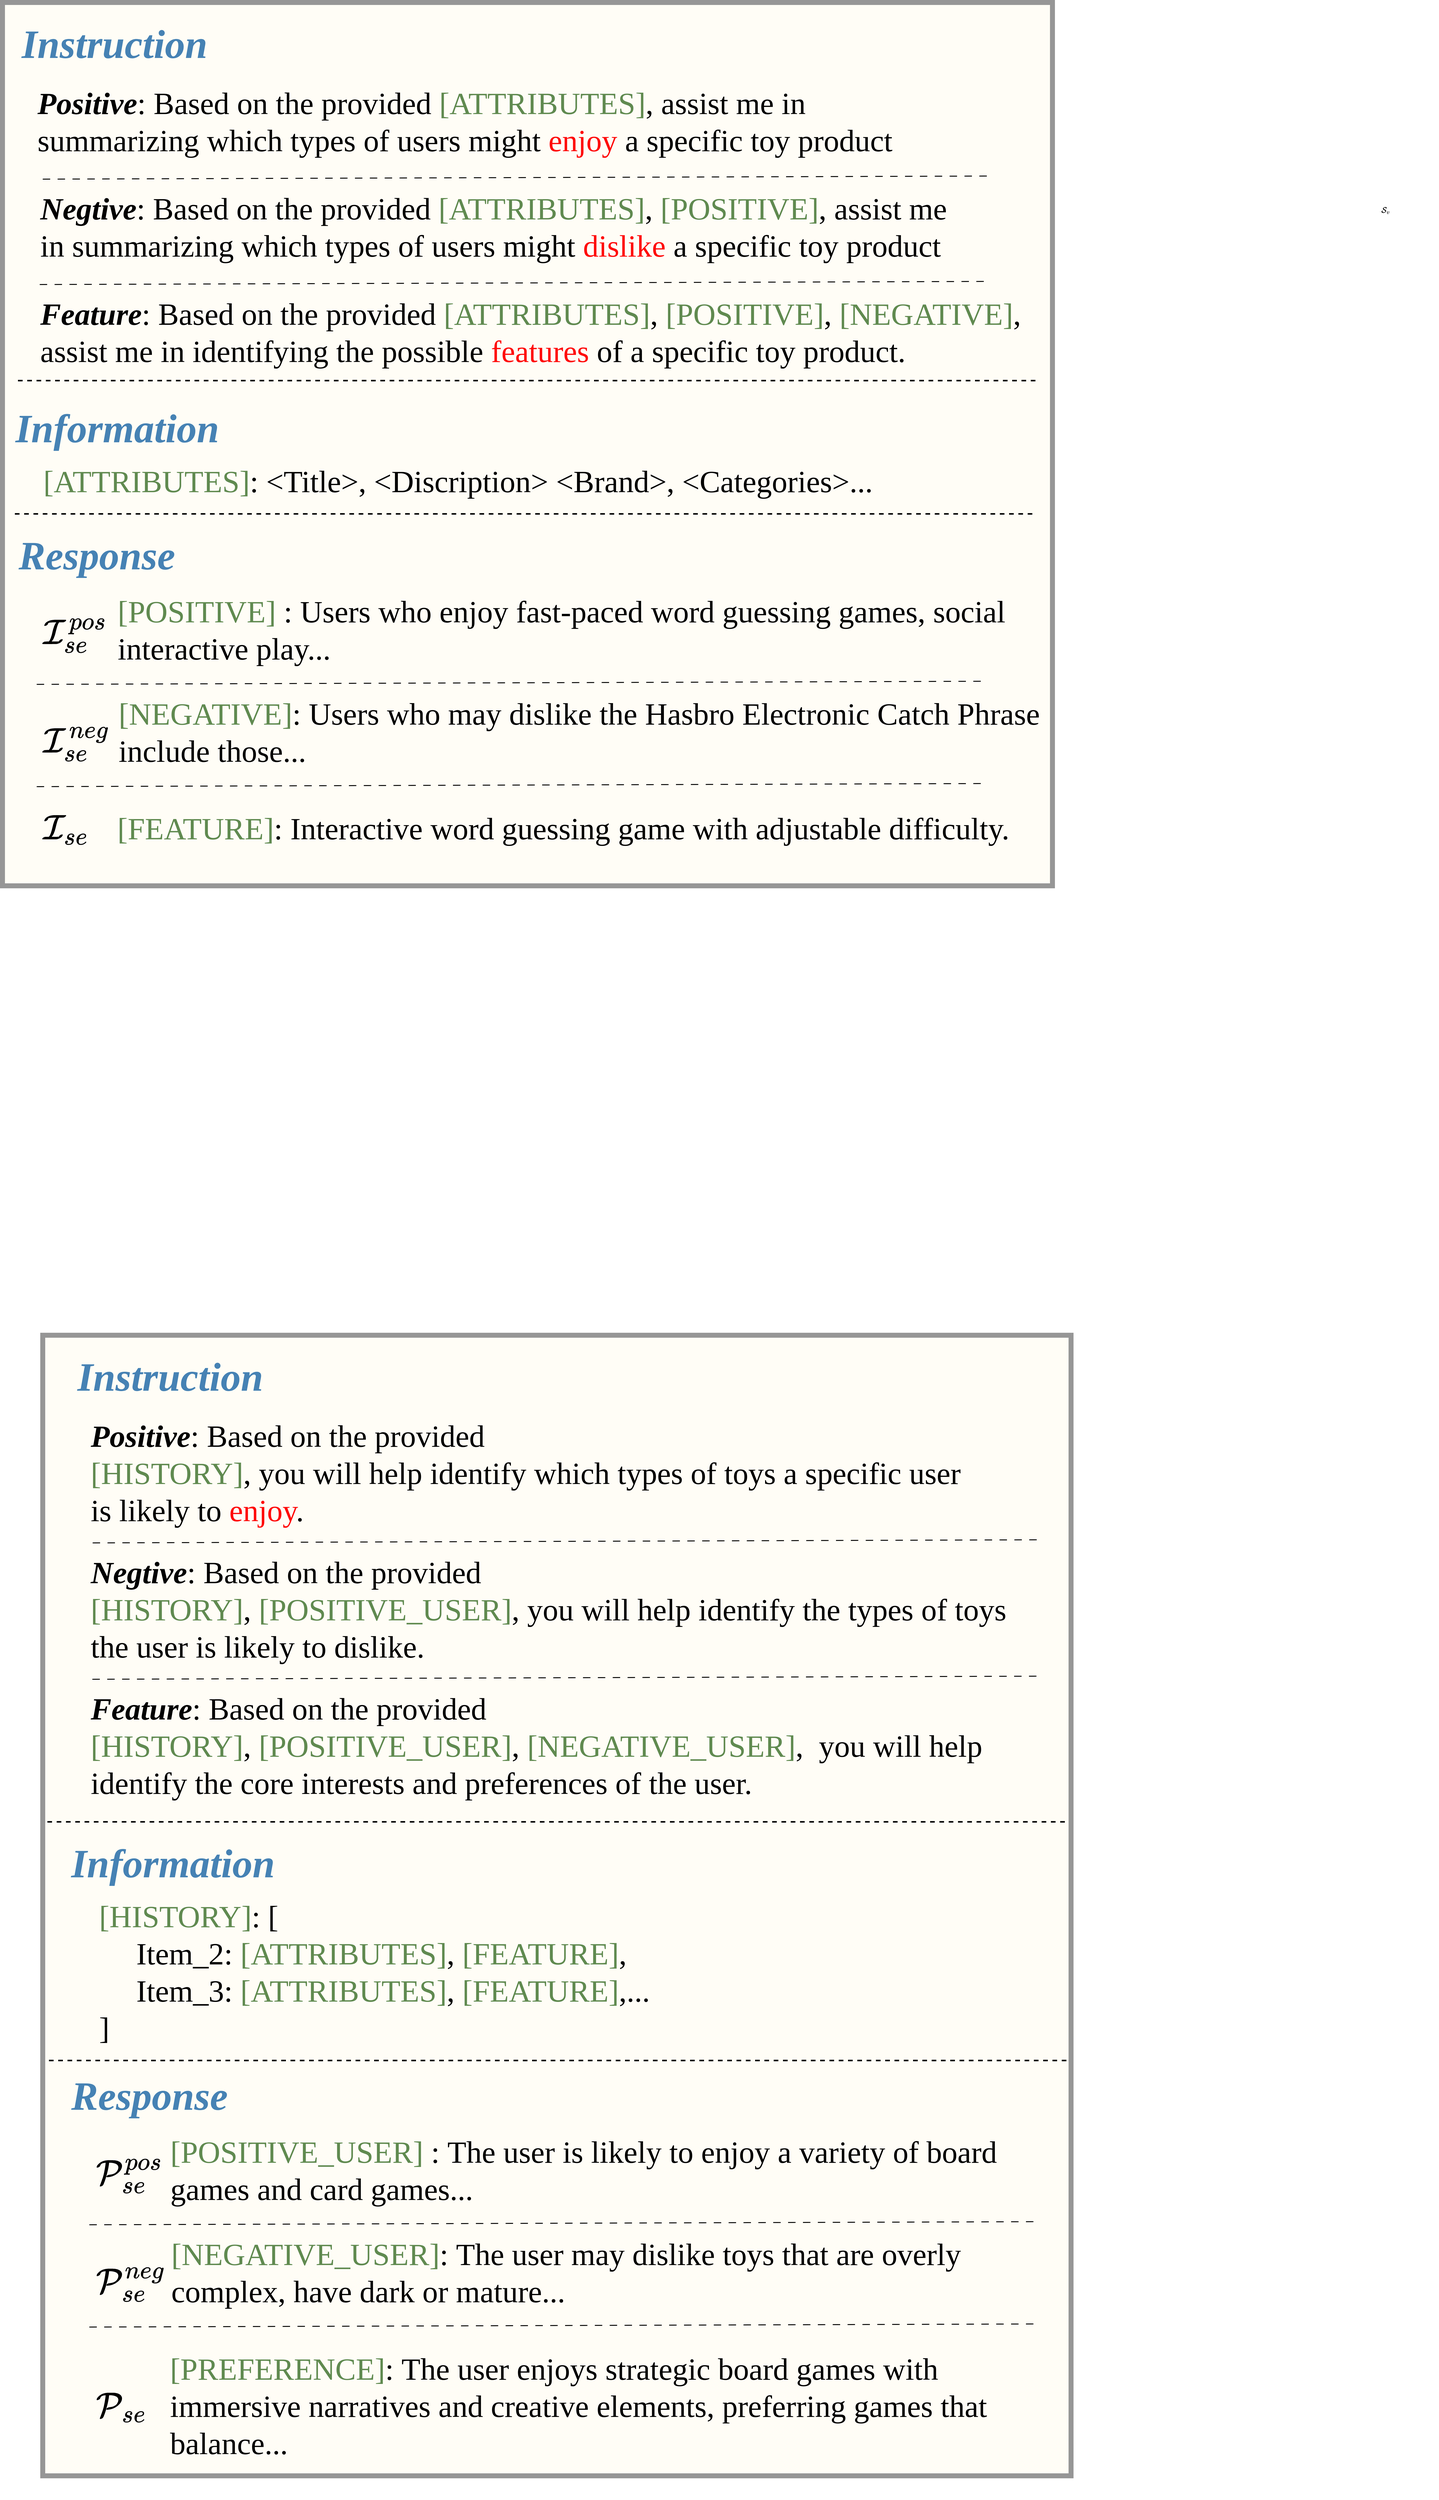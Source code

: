 <mxfile version="27.0.6">
  <diagram name="第 1 页" id="fkqNxUABCfVv3Co3ChzE">
    <mxGraphModel dx="9612" dy="6319" grid="1" gridSize="10" guides="1" tooltips="1" connect="1" arrows="1" fold="1" page="1" pageScale="1" pageWidth="827" pageHeight="1169" math="1" shadow="0">
      <root>
        <mxCell id="0" />
        <mxCell id="1" parent="0" />
        <mxCell id="7nGSpBxhCRrjDGXLMfjQ-1" value="&lt;div style=&quot;forced-color-adjust: none;&quot;&gt;&lt;br&gt;&lt;/div&gt;" style="rounded=0;whiteSpace=wrap;html=1;fillColor=#FFFDF6;strokeColor=#969696;align=left;fontSize=80;strokeWidth=16;" parent="1" vertex="1">
          <mxGeometry x="-4200" y="-480" width="3390" height="2850" as="geometry" />
        </mxCell>
        <mxCell id="7nGSpBxhCRrjDGXLMfjQ-4" value="&lt;p style=&quot;language:zh-CN;margin-top:0pt;margin-bottom:0pt;margin-left:0in;&lt;br/&gt;text-align:left;direction:ltr;unicode-bidi:embed;mso-line-break-override:none;&lt;br/&gt;word-break:normal;punctuation-wrap:hanging&quot;&gt;&lt;span style=&quot;color: steelblue; font-weight: bold; font-style: italic;&quot;&gt;Instruction&lt;/span&gt;&lt;/p&gt;" style="text;whiteSpace=wrap;html=1;fontSize=130;fontFamily=Times New Roman;" parent="1" vertex="1">
          <mxGeometry x="-4140" y="-430" width="650" height="150" as="geometry" />
        </mxCell>
        <mxCell id="7nGSpBxhCRrjDGXLMfjQ-8" value="&lt;p style=&quot;language:zh-CN;margin-top:0pt;margin-bottom:0pt;margin-left:0in;&lt;br/&gt;text-align:left;direction:ltr;unicode-bidi:embed;mso-line-break-override:none;&lt;br/&gt;word-break:normal;punctuation-wrap:hanging&quot;&gt;$$\mathcal{S_v}$$&lt;/p&gt;" style="text;whiteSpace=wrap;html=1;fontSize=22;" parent="1" vertex="1">
          <mxGeometry x="250" y="150" width="110" height="40" as="geometry" />
        </mxCell>
        <mxCell id="6pL756XeNf9yhzUzsJCO-4" value="&lt;div&gt;&lt;b&gt;&lt;i&gt;Positive&lt;/i&gt;&lt;/b&gt;: Based on the provided&lt;font&gt;&lt;font style=&quot;color: rgb(68, 99, 59);&quot;&gt;&amp;nbsp;&lt;/font&gt;&lt;/font&gt;&lt;span style=&quot;color: rgb(96, 138, 80);&quot;&gt;[ATTRIBUTES]&lt;/span&gt;&lt;span style=&quot;background-color: transparent; color: light-dark(rgb(0, 0, 0), rgb(255, 255, 255));&quot;&gt;,&amp;nbsp;&lt;/span&gt;&lt;span style=&quot;background-color: transparent;&quot;&gt;assist me in summarizing which types of users might &lt;font style=&quot;color: rgb(255, 9, 9);&quot;&gt;enjoy&lt;/font&gt; a specific toy product&lt;/span&gt;&lt;/div&gt;&lt;div&gt;&lt;span style=&quot;background-color: transparent; color: light-dark(rgb(0, 0, 0), rgb(255, 255, 255));&quot;&gt;&lt;br&gt;&lt;/span&gt;&lt;/div&gt;&lt;div&gt;&lt;br style=&quot;font-family: Helvetica;&quot;&gt;&lt;/div&gt;" style="text;whiteSpace=wrap;html=1;fontSize=100;fontFamily=Times New Roman;" parent="1" vertex="1">
          <mxGeometry x="-4089.5" y="-220" width="2899.5" height="390" as="geometry" />
        </mxCell>
        <mxCell id="6pL756XeNf9yhzUzsJCO-6" value="&lt;font style=&quot;color: rgb(96, 138, 80);&quot;&gt;[POSITIVE] &lt;/font&gt;&lt;font&gt;:&amp;nbsp;&lt;/font&gt;&lt;span style=&quot;background-color: transparent; color: light-dark(rgb(0, 0, 0), rgb(255, 255, 255));&quot;&gt;Users who enjoy fast-paced word guessing games, social interactive play...&lt;/span&gt;&lt;div&gt;&lt;br&gt;&lt;/div&gt;" style="text;whiteSpace=wrap;html=1;fontSize=100;fontFamily=Times New Roman;" parent="1" vertex="1">
          <mxGeometry x="-3830" y="1420" width="2980" height="290" as="geometry" />
        </mxCell>
        <mxCell id="6pL756XeNf9yhzUzsJCO-9" value="&lt;font style=&quot;color: rgb(96, 138, 80);&quot;&gt;[NEGATIVE]&lt;/font&gt;&lt;font&gt;:&amp;nbsp;&lt;/font&gt;&lt;span style=&quot;background-color: transparent;&quot;&gt;Users who may dislike the Hasbro Electronic Catch Phrase include those...&lt;/span&gt;&lt;div&gt;&lt;br&gt;&lt;div&gt;&lt;br&gt;&lt;/div&gt;&lt;/div&gt;" style="text;whiteSpace=wrap;html=1;fontSize=100;fontFamily=Times New Roman;" parent="1" vertex="1">
          <mxGeometry x="-3827" y="1750" width="3000" height="290" as="geometry" />
        </mxCell>
        <mxCell id="6pL756XeNf9yhzUzsJCO-11" value="&lt;p style=&quot;language:zh-CN;margin-top:0pt;margin-bottom:0pt;margin-left:0in;&lt;br/&gt;text-align:left;direction:ltr;unicode-bidi:embed;mso-line-break-override:none;&lt;br/&gt;word-break:normal;punctuation-wrap:hanging&quot;&gt;&lt;font color=&quot;#4682b4&quot;&gt;&lt;b&gt;&lt;i&gt;Response&lt;/i&gt;&lt;/b&gt;&lt;/font&gt;&lt;/p&gt;" style="text;whiteSpace=wrap;html=1;fontSize=130;fontFamily=Times New Roman;" parent="1" vertex="1">
          <mxGeometry x="-4150" y="1220" width="540" height="150" as="geometry" />
        </mxCell>
        <mxCell id="6pL756XeNf9yhzUzsJCO-12" value="&lt;div&gt;&lt;font style=&quot;background-color: transparent; color: rgb(96, 138, 80);&quot;&gt;[FEATURE]&lt;/font&gt;&lt;span style=&quot;background-color: transparent; color: light-dark(rgb(0, 0, 0), rgb(255, 255, 255));&quot;&gt;:&amp;nbsp;&lt;/span&gt;Interactive word guessing game with adjustable difficulty.&lt;/div&gt;" style="text;whiteSpace=wrap;html=1;fontSize=100;fontFamily=Times New Roman;" parent="1" vertex="1">
          <mxGeometry x="-3830.87" y="2120" width="2894" height="181" as="geometry" />
        </mxCell>
        <mxCell id="6pL756XeNf9yhzUzsJCO-13" value="&lt;font style=&quot;color: rgb(96, 138, 80);&quot;&gt;[ATTRIBUTES]&lt;/font&gt;&lt;font&gt;: &amp;lt;Title&amp;gt;, &amp;lt;Discription&amp;gt; &amp;lt;Brand&amp;gt;, &amp;lt;Categories&amp;gt;...&lt;/font&gt;&lt;div&gt;&lt;br&gt;&lt;/div&gt;" style="text;whiteSpace=wrap;html=1;fontSize=100;fontFamily=Times New Roman;" parent="1" vertex="1">
          <mxGeometry x="-4070" y="1000" width="2900" height="160" as="geometry" />
        </mxCell>
        <mxCell id="6pL756XeNf9yhzUzsJCO-15" value="" style="endArrow=none;html=1;rounded=0;exitX=0;exitY=0.75;exitDx=0;exitDy=0;strokeWidth=3;dashed=1;dashPattern=8 8;" parent="1" edge="1">
          <mxGeometry width="50" height="50" relative="1" as="geometry">
            <mxPoint x="-4070" y="90" as="sourcePoint" />
            <mxPoint x="-1020" y="80" as="targetPoint" />
          </mxGeometry>
        </mxCell>
        <mxCell id="6pL756XeNf9yhzUzsJCO-18" value="&lt;p style=&quot;language:zh-CN;margin-top:0pt;margin-bottom:0pt;margin-left:0in;&lt;br/&gt;text-align:left;direction:ltr;unicode-bidi:embed;mso-line-break-override:none;&lt;br/&gt;word-break:normal;punctuation-wrap:hanging&quot;&gt;&lt;font color=&quot;#4682b4&quot;&gt;&lt;b&gt;&lt;i&gt;Information&lt;/i&gt;&lt;/b&gt;&lt;/font&gt;&lt;/p&gt;" style="text;whiteSpace=wrap;html=1;fontSize=130;fontFamily=Times New Roman;" parent="1" vertex="1">
          <mxGeometry x="-4160" y="810" width="747.5" height="150" as="geometry" />
        </mxCell>
        <mxCell id="6pL756XeNf9yhzUzsJCO-19" value="&lt;div&gt;&lt;b&gt;&lt;i&gt;Feature&lt;/i&gt;&lt;/b&gt;: Based on the provided&lt;font&gt;&lt;font style=&quot;color: rgb(68, 99, 59);&quot;&gt;&amp;nbsp;&lt;/font&gt;&lt;/font&gt;&lt;span style=&quot;color: rgb(96, 138, 80);&quot;&gt;[ATTRIBUTES]&lt;/span&gt;&lt;span style=&quot;background-color: transparent; color: light-dark(rgb(0, 0, 0), rgb(255, 255, 255));&quot;&gt;,&amp;nbsp;&lt;/span&gt;&lt;span style=&quot;color: rgb(96, 138, 80); background-color: transparent;&quot;&gt;[POSITIVE]&lt;/span&gt;&lt;span style=&quot;background-color: transparent; color: light-dark(rgb(0, 0, 0), rgb(255, 255, 255));&quot;&gt;,&lt;/span&gt;&lt;span style=&quot;background-color: transparent; color: light-dark(rgb(0, 0, 0), rgb(255, 255, 255));&quot;&gt;&amp;nbsp;&lt;/span&gt;&lt;span style=&quot;color: rgb(96, 138, 80); background-color: transparent;&quot;&gt;[NEGATIVE]&lt;/span&gt;&lt;span style=&quot;background-color: transparent; color: light-dark(rgb(0, 0, 0), rgb(255, 255, 255));&quot;&gt;,&amp;nbsp;&lt;/span&gt;&lt;/div&gt;&lt;div&gt;&lt;span style=&quot;background-color: transparent; color: light-dark(rgb(0, 0, 0), rgb(255, 255, 255));&quot;&gt;assist me in identifying the possible&amp;nbsp;&lt;/span&gt;&lt;font style=&quot;background-color: transparent; color: rgb(255, 9, 9);&quot;&gt;features&lt;/font&gt;&lt;span style=&quot;background-color: transparent; color: light-dark(rgb(0, 0, 0), rgb(255, 255, 255));&quot;&gt;&amp;nbsp;of a specific toy product.&lt;/span&gt;&lt;/div&gt;&lt;div&gt;&lt;br style=&quot;font-family: Helvetica;&quot;&gt;&lt;/div&gt;" style="text;whiteSpace=wrap;html=1;fontSize=100;fontFamily=Times New Roman;" parent="1" vertex="1">
          <mxGeometry x="-4079.75" y="460" width="3199.75" height="280" as="geometry" />
        </mxCell>
        <mxCell id="6pL756XeNf9yhzUzsJCO-20" value="&lt;div&gt;&lt;b&gt;&lt;i&gt;Negtive&lt;/i&gt;&lt;/b&gt;: Based on the provided&lt;font&gt;&lt;font style=&quot;color: rgb(68, 99, 59);&quot;&gt;&amp;nbsp;&lt;/font&gt;&lt;/font&gt;&lt;span style=&quot;color: rgb(96, 138, 80);&quot;&gt;[ATTRIBUTES]&lt;/span&gt;&lt;span style=&quot;background-color: transparent; color: light-dark(rgb(0, 0, 0), rgb(255, 255, 255));&quot;&gt;,&amp;nbsp;&lt;/span&gt;&lt;span style=&quot;color: rgb(96, 138, 80); background-color: transparent;&quot;&gt;[POSITIVE]&lt;/span&gt;&lt;span style=&quot;background-color: transparent; color: light-dark(rgb(0, 0, 0), rgb(255, 255, 255));&quot;&gt;,&amp;nbsp;&lt;/span&gt;&lt;span style=&quot;background-color: transparent; color: light-dark(rgb(0, 0, 0), rgb(255, 255, 255));&quot;&gt;assist me in summarizing&amp;nbsp;&lt;/span&gt;&lt;span style=&quot;background-color: transparent; color: light-dark(rgb(0, 0, 0), rgb(255, 255, 255));&quot;&gt;which types of users might &lt;/span&gt;&lt;span&gt;&lt;font style=&quot;color: light-dark(rgb(255, 9, 9), rgb(255, 255, 255));&quot;&gt;dislike&lt;/font&gt;&lt;/span&gt;&lt;span style=&quot;background-color: transparent; color: light-dark(rgb(0, 0, 0), rgb(255, 255, 255));&quot;&gt; a specific toy product&lt;/span&gt;&lt;/div&gt;&lt;div&gt;&lt;br&gt;&lt;/div&gt;&lt;div&gt;&lt;br style=&quot;font-family: Helvetica;&quot;&gt;&lt;/div&gt;" style="text;whiteSpace=wrap;html=1;fontSize=100;fontFamily=Times New Roman;" parent="1" vertex="1">
          <mxGeometry x="-4079.75" y="120" width="2969.75" height="280" as="geometry" />
        </mxCell>
        <mxCell id="6pL756XeNf9yhzUzsJCO-24" value="" style="endArrow=none;html=1;rounded=0;exitX=0;exitY=0.75;exitDx=0;exitDy=0;strokeWidth=3;dashed=1;dashPattern=8 8;" parent="1" edge="1">
          <mxGeometry width="50" height="50" relative="1" as="geometry">
            <mxPoint x="-4079.75" y="430" as="sourcePoint" />
            <mxPoint x="-1029.75" y="420" as="targetPoint" />
          </mxGeometry>
        </mxCell>
        <mxCell id="6pL756XeNf9yhzUzsJCO-25" value="" style="endArrow=none;html=1;rounded=0;exitX=0;exitY=0.75;exitDx=0;exitDy=0;strokeWidth=3;dashed=1;dashPattern=8 8;" parent="1" edge="1">
          <mxGeometry width="50" height="50" relative="1" as="geometry">
            <mxPoint x="-4089.5" y="1720" as="sourcePoint" />
            <mxPoint x="-1029.75" y="1710" as="targetPoint" />
          </mxGeometry>
        </mxCell>
        <mxCell id="6pL756XeNf9yhzUzsJCO-26" value="" style="endArrow=none;html=1;rounded=0;exitX=0;exitY=0.75;exitDx=0;exitDy=0;strokeWidth=3;dashed=1;dashPattern=8 8;" parent="1" edge="1">
          <mxGeometry width="50" height="50" relative="1" as="geometry">
            <mxPoint x="-4089.5" y="2050" as="sourcePoint" />
            <mxPoint x="-1029.75" y="2040" as="targetPoint" />
          </mxGeometry>
        </mxCell>
        <mxCell id="6pL756XeNf9yhzUzsJCO-28" value="" style="endArrow=none;html=1;rounded=0;exitX=0;exitY=0.75;exitDx=0;exitDy=0;strokeWidth=5;dashed=1;" parent="1" edge="1">
          <mxGeometry width="50" height="50" relative="1" as="geometry">
            <mxPoint x="-4160" y="1170" as="sourcePoint" />
            <mxPoint x="-870" y="1170" as="targetPoint" />
          </mxGeometry>
        </mxCell>
        <mxCell id="6pL756XeNf9yhzUzsJCO-30" value="" style="endArrow=none;html=1;rounded=0;exitX=0;exitY=0.75;exitDx=0;exitDy=0;strokeWidth=5;dashed=1;" parent="1" edge="1">
          <mxGeometry width="50" height="50" relative="1" as="geometry">
            <mxPoint x="-4150" y="740" as="sourcePoint" />
            <mxPoint x="-860" y="740" as="targetPoint" />
          </mxGeometry>
        </mxCell>
        <mxCell id="6pL756XeNf9yhzUzsJCO-49" value="&lt;span style=&quot;color: rgb(0, 0, 0); font-family: &amp;quot;Times New Roman&amp;quot;; font-style: normal; font-variant-ligatures: normal; font-variant-caps: normal; font-weight: 400; letter-spacing: normal; orphans: 2; text-align: left; text-indent: 0px; text-transform: none; widows: 2; word-spacing: 0px; -webkit-text-stroke-width: 0px; white-space: normal; background-color: rgb(236, 236, 236); text-decoration-thickness: initial; text-decoration-style: initial; text-decoration-color: initial; float: none; display: inline !important;&quot;&gt;&lt;font style=&quot;font-size: 110px;&quot;&gt;$$\mathcal{I}^{pos}_{se}$$&lt;/font&gt;&lt;/span&gt;" style="text;whiteSpace=wrap;html=1;" parent="1" vertex="1">
          <mxGeometry x="-4070" y="1370" width="280" height="320" as="geometry" />
        </mxCell>
        <mxCell id="6pL756XeNf9yhzUzsJCO-51" value="&lt;span style=&quot;color: rgb(0, 0, 0); font-family: &amp;quot;Times New Roman&amp;quot;; font-style: normal; font-variant-ligatures: normal; font-variant-caps: normal; font-weight: 400; letter-spacing: normal; orphans: 2; text-align: left; text-indent: 0px; text-transform: none; widows: 2; word-spacing: 0px; -webkit-text-stroke-width: 0px; white-space: normal; background-color: rgb(236, 236, 236); text-decoration-thickness: initial; text-decoration-style: initial; text-decoration-color: initial; float: none; display: inline !important;&quot;&gt;&lt;font style=&quot;font-size: 110px;&quot;&gt;$$\mathcal{I}^{neg}_{se}$$&lt;/font&gt;&lt;/span&gt;" style="text;whiteSpace=wrap;html=1;" parent="1" vertex="1">
          <mxGeometry x="-4070" y="1720" width="280" height="320" as="geometry" />
        </mxCell>
        <mxCell id="6pL756XeNf9yhzUzsJCO-52" value="&lt;span style=&quot;color: rgb(0, 0, 0); font-family: &amp;quot;Times New Roman&amp;quot;; font-style: normal; font-variant-ligatures: normal; font-variant-caps: normal; font-weight: 400; letter-spacing: normal; orphans: 2; text-align: left; text-indent: 0px; text-transform: none; widows: 2; word-spacing: 0px; -webkit-text-stroke-width: 0px; white-space: normal; background-color: rgb(236, 236, 236); text-decoration-thickness: initial; text-decoration-style: initial; text-decoration-color: initial; float: none; display: inline !important;&quot;&gt;&lt;font style=&quot;font-size: 110px;&quot;&gt;$$\mathcal{I}_{se}$$&lt;/font&gt;&lt;/span&gt;" style="text;whiteSpace=wrap;html=1;" parent="1" vertex="1">
          <mxGeometry x="-4070" y="2000" width="280" height="320" as="geometry" />
        </mxCell>
        <mxCell id="6pL756XeNf9yhzUzsJCO-53" value="&lt;div style=&quot;forced-color-adjust: none;&quot;&gt;&lt;br&gt;&lt;/div&gt;" style="rounded=0;whiteSpace=wrap;html=1;fillColor=#FFFDF6;strokeColor=#969696;align=left;fontSize=80;strokeWidth=16;" parent="1" vertex="1">
          <mxGeometry x="-4070" y="3820" width="3320" height="3680" as="geometry" />
        </mxCell>
        <mxCell id="6pL756XeNf9yhzUzsJCO-54" value="&lt;p style=&quot;language:zh-CN;margin-top:0pt;margin-bottom:0pt;margin-left:0in;&lt;br/&gt;text-align:left;direction:ltr;unicode-bidi:embed;mso-line-break-override:none;&lt;br/&gt;word-break:normal;punctuation-wrap:hanging&quot;&gt;&lt;span style=&quot;color: steelblue; font-weight: bold; font-style: italic;&quot;&gt;Instruction&lt;/span&gt;&lt;/p&gt;" style="text;whiteSpace=wrap;html=1;fontSize=130;fontFamily=Times New Roman;" parent="1" vertex="1">
          <mxGeometry x="-3960" y="3870" width="650" height="150" as="geometry" />
        </mxCell>
        <mxCell id="6pL756XeNf9yhzUzsJCO-56" value="&lt;font style=&quot;color: rgb(96, 138, 80);&quot;&gt;[POSITIVE_USER] &lt;/font&gt;&lt;font&gt;:&amp;nbsp;&lt;/font&gt;&lt;span style=&quot;background-color: transparent;&quot;&gt;The user is likely to enjoy a variety of board games and card games&lt;/span&gt;&lt;span style=&quot;background-color: transparent; color: light-dark(rgb(0, 0, 0), rgb(255, 255, 255));&quot;&gt;...&lt;/span&gt;&lt;div&gt;&lt;br&gt;&lt;/div&gt;" style="text;whiteSpace=wrap;html=1;fontSize=100;fontFamily=Times New Roman;" parent="1" vertex="1">
          <mxGeometry x="-3660" y="6390" width="2870" height="290" as="geometry" />
        </mxCell>
        <mxCell id="6pL756XeNf9yhzUzsJCO-57" value="&lt;font style=&quot;color: rgb(96, 138, 80);&quot;&gt;[NEGATIVE_USER]&lt;/font&gt;&lt;font&gt;:&amp;nbsp;&lt;/font&gt;&lt;span style=&quot;background-color: transparent;&quot;&gt;The user may dislike toys that are overly complex, have dark or mature&lt;/span&gt;&lt;span style=&quot;background-color: transparent; color: light-dark(rgb(0, 0, 0), rgb(255, 255, 255));&quot;&gt;...&lt;/span&gt;&lt;div&gt;&lt;div&gt;&lt;div&gt;&lt;br&gt;&lt;/div&gt;&lt;/div&gt;&lt;/div&gt;" style="text;whiteSpace=wrap;html=1;fontSize=100;fontFamily=Times New Roman;" parent="1" vertex="1">
          <mxGeometry x="-3657" y="6720" width="2857" height="290" as="geometry" />
        </mxCell>
        <mxCell id="6pL756XeNf9yhzUzsJCO-58" value="&lt;p style=&quot;language:zh-CN;margin-top:0pt;margin-bottom:0pt;margin-left:0in;&lt;br/&gt;text-align:left;direction:ltr;unicode-bidi:embed;mso-line-break-override:none;&lt;br/&gt;word-break:normal;punctuation-wrap:hanging&quot;&gt;&lt;font color=&quot;#4682b4&quot;&gt;&lt;b&gt;&lt;i&gt;Response&lt;/i&gt;&lt;/b&gt;&lt;/font&gt;&lt;/p&gt;" style="text;whiteSpace=wrap;html=1;fontSize=130;fontFamily=Times New Roman;" parent="1" vertex="1">
          <mxGeometry x="-3980" y="6190" width="540" height="150" as="geometry" />
        </mxCell>
        <mxCell id="6pL756XeNf9yhzUzsJCO-59" value="&lt;div&gt;&lt;font style=&quot;background-color: transparent; color: rgb(96, 138, 80);&quot;&gt;[PREFERENCE]&lt;/font&gt;&lt;span style=&quot;background-color: transparent; color: light-dark(rgb(0, 0, 0), rgb(255, 255, 255));&quot;&gt;:&amp;nbsp;&lt;/span&gt;&lt;span style=&quot;background-color: transparent;&quot;&gt;The user enjoys strategic board games with immersive narratives and creative elements, preferring games that balance...&lt;/span&gt;&lt;/div&gt;&lt;div&gt;&lt;span style=&quot;background-color: transparent; color: light-dark(rgb(0, 0, 0), rgb(255, 255, 255));&quot;&gt;&lt;br&gt;&lt;/span&gt;&lt;/div&gt;" style="text;whiteSpace=wrap;html=1;fontSize=100;fontFamily=Times New Roman;" parent="1" vertex="1">
          <mxGeometry x="-3660.87" y="7090" width="2894" height="450" as="geometry" />
        </mxCell>
        <mxCell id="6pL756XeNf9yhzUzsJCO-60" value="&lt;font style=&quot;color: rgb(96, 138, 80);&quot;&gt;[HISTORY]&lt;/font&gt;&lt;font&gt;: [&lt;/font&gt;&lt;blockquote style=&quot;margin: 0 0 0 40px; border: none; padding: 0px;&quot;&gt;&lt;blockquote style=&quot;margin: 0 0 0 40px; border: none; padding: 0px;&quot;&gt;&lt;blockquote style=&quot;margin: 0 0 0 40px; border: none; padding: 0px;&quot;&gt;&lt;div&gt;&lt;font&gt;Item_2: &lt;font style=&quot;color: rgb(96, 138, 80);&quot;&gt;[ATTRIBUTES]&lt;/font&gt;,&amp;nbsp;&lt;font style=&quot;color: rgb(96, 138, 80);&quot;&gt;[FEATURE]&lt;/font&gt;,&lt;/font&gt;&lt;/div&gt;&lt;/blockquote&gt;&lt;/blockquote&gt;&lt;blockquote style=&quot;margin: 0 0 0 40px; border: none; padding: 0px;&quot;&gt;&lt;blockquote style=&quot;margin: 0 0 0 40px; border: none; padding: 0px;&quot;&gt;&lt;div&gt;&lt;div&gt;Item_3:&amp;nbsp;&lt;span style=&quot;background-color: transparent;&quot;&gt;&lt;font style=&quot;color: light-dark(rgb(96, 138, 80), rgb(255, 255, 255));&quot;&gt;[ATTRIBUTES]&lt;/font&gt;&lt;/span&gt;&lt;span style=&quot;background-color: transparent; color: light-dark(rgb(0, 0, 0), rgb(255, 255, 255));&quot;&gt;,&amp;nbsp;&lt;/span&gt;&lt;span style=&quot;background-color: transparent;&quot;&gt;&lt;font style=&quot;color: light-dark(rgb(96, 138, 80), rgb(255, 255, 255));&quot;&gt;[FEATURE]&lt;/font&gt;&lt;font&gt;,...&lt;/font&gt;&lt;/span&gt;&lt;/div&gt;&lt;/div&gt;&lt;/blockquote&gt;&lt;/blockquote&gt;&lt;/blockquote&gt;&lt;div&gt;&lt;div&gt;&lt;div&gt;&lt;font&gt;]&lt;/font&gt;&lt;div&gt;&lt;br&gt;&lt;/div&gt;&lt;/div&gt;&lt;/div&gt;&lt;/div&gt;" style="text;whiteSpace=wrap;html=1;fontSize=100;fontFamily=Times New Roman;" parent="1" vertex="1">
          <mxGeometry x="-3890" y="5630" width="2900" height="520" as="geometry" />
        </mxCell>
        <mxCell id="6pL756XeNf9yhzUzsJCO-62" value="&lt;p style=&quot;language:zh-CN;margin-top:0pt;margin-bottom:0pt;margin-left:0in;&lt;br/&gt;text-align:left;direction:ltr;unicode-bidi:embed;mso-line-break-override:none;&lt;br/&gt;word-break:normal;punctuation-wrap:hanging&quot;&gt;&lt;font color=&quot;#4682b4&quot;&gt;&lt;b&gt;&lt;i&gt;Information&lt;/i&gt;&lt;/b&gt;&lt;/font&gt;&lt;/p&gt;" style="text;whiteSpace=wrap;html=1;fontSize=130;fontFamily=Times New Roman;" parent="1" vertex="1">
          <mxGeometry x="-3980" y="5440" width="747.5" height="150" as="geometry" />
        </mxCell>
        <mxCell id="6pL756XeNf9yhzUzsJCO-63" value="&lt;div&gt;&lt;b&gt;&lt;i&gt;Feature&lt;/i&gt;&lt;/b&gt;: Based on the provided&lt;font&gt;&lt;font style=&quot;color: rgb(68, 99, 59);&quot;&gt;&amp;nbsp;&lt;/font&gt;&lt;/font&gt;&lt;/div&gt;&lt;div&gt;&lt;span style=&quot;color: rgb(96, 138, 80);&quot;&gt;[HISTORY]&lt;/span&gt;&lt;span style=&quot;background-color: transparent; color: light-dark(rgb(0, 0, 0), rgb(255, 255, 255));&quot;&gt;,&amp;nbsp;&lt;/span&gt;&lt;span style=&quot;color: rgb(96, 138, 80); background-color: transparent;&quot;&gt;[POSITIVE_USER]&lt;/span&gt;&lt;span style=&quot;background-color: transparent; color: light-dark(rgb(0, 0, 0), rgb(255, 255, 255));&quot;&gt;,&lt;/span&gt;&lt;span style=&quot;background-color: transparent; color: light-dark(rgb(0, 0, 0), rgb(255, 255, 255));&quot;&gt;&amp;nbsp;&lt;/span&gt;&lt;span style=&quot;color: rgb(96, 138, 80); background-color: transparent;&quot;&gt;[NEGATIVE_USER]&lt;/span&gt;&lt;span style=&quot;background-color: transparent; color: light-dark(rgb(0, 0, 0), rgb(255, 255, 255));&quot;&gt;,&amp;nbsp;&amp;nbsp;&lt;/span&gt;&lt;span style=&quot;background-color: transparent; color: light-dark(rgb(0, 0, 0), rgb(255, 255, 255));&quot;&gt;you will help identify&lt;/span&gt;&lt;span style=&quot;background-color: transparent; color: light-dark(rgb(0, 0, 0), rgb(255, 255, 255));&quot;&gt;&amp;nbsp;&lt;/span&gt;&lt;span style=&quot;background-color: transparent; color: light-dark(rgb(0, 0, 0), rgb(255, 255, 255));&quot;&gt;the core interests and preferences of the user&lt;/span&gt;&lt;span style=&quot;background-color: transparent; color: light-dark(rgb(0, 0, 0), rgb(255, 255, 255));&quot;&gt;.&lt;/span&gt;&lt;/div&gt;&lt;div&gt;&lt;br style=&quot;font-family: Helvetica;&quot;&gt;&lt;/div&gt;" style="text;whiteSpace=wrap;html=1;fontSize=100;fontFamily=Times New Roman;" parent="1" vertex="1">
          <mxGeometry x="-3916.62" y="4960" width="3106.62" height="380" as="geometry" />
        </mxCell>
        <mxCell id="6pL756XeNf9yhzUzsJCO-64" value="&lt;div&gt;&lt;b&gt;&lt;i&gt;Negtive&lt;/i&gt;&lt;/b&gt;:&amp;nbsp;&lt;span style=&quot;background-color: transparent; color: light-dark(rgb(0, 0, 0), rgb(255, 255, 255));&quot;&gt;Based on the provided&lt;/span&gt;&lt;span style=&quot;background-color: transparent; color: light-dark(rgb(0, 0, 0), rgb(255, 255, 255));&quot;&gt;&amp;nbsp;&lt;/span&gt;&lt;/div&gt;&lt;div&gt;&lt;font style=&quot;background-color: transparent; color: rgb(96, 138, 80);&quot;&gt;[HISTORY]&lt;/font&gt;&lt;span style=&quot;background-color: transparent; color: light-dark(rgb(0, 0, 0), rgb(255, 255, 255));&quot;&gt;, &lt;/span&gt;&lt;span style=&quot;background-color: transparent;&quot;&gt;&lt;font style=&quot;color: light-dark(rgb(96, 138, 80), rgb(255, 255, 255));&quot;&gt;[POSITIVE_USER]&lt;/font&gt;&lt;/span&gt;&lt;span style=&quot;background-color: transparent; color: light-dark(rgb(0, 0, 0), rgb(255, 255, 255));&quot;&gt;, you will help identify the types of toys the user is likely to dislike.&lt;/span&gt;&lt;/div&gt;&lt;div&gt;&lt;span style=&quot;background-color: transparent; color: light-dark(rgb(0, 0, 0), rgb(255, 255, 255));&quot;&gt;&lt;br&gt;&lt;/span&gt;&lt;/div&gt;&lt;div&gt;&lt;br style=&quot;font-family: Helvetica;&quot;&gt;&lt;/div&gt;" style="text;whiteSpace=wrap;html=1;fontSize=100;fontFamily=Times New Roman;" parent="1" vertex="1">
          <mxGeometry x="-3916.62" y="4520" width="2969.75" height="280" as="geometry" />
        </mxCell>
        <mxCell id="6pL756XeNf9yhzUzsJCO-65" value="" style="endArrow=none;html=1;rounded=0;exitX=0;exitY=0.75;exitDx=0;exitDy=0;strokeWidth=3;dashed=1;dashPattern=8 8;" parent="1" edge="1">
          <mxGeometry width="50" height="50" relative="1" as="geometry">
            <mxPoint x="-3908.87" y="4490" as="sourcePoint" />
            <mxPoint x="-858.87" y="4480" as="targetPoint" />
          </mxGeometry>
        </mxCell>
        <mxCell id="6pL756XeNf9yhzUzsJCO-66" value="" style="endArrow=none;html=1;rounded=0;exitX=0;exitY=0.75;exitDx=0;exitDy=0;strokeWidth=3;dashed=1;dashPattern=8 8;" parent="1" edge="1">
          <mxGeometry width="50" height="50" relative="1" as="geometry">
            <mxPoint x="-3919.5" y="6690" as="sourcePoint" />
            <mxPoint x="-859.75" y="6680" as="targetPoint" />
          </mxGeometry>
        </mxCell>
        <mxCell id="6pL756XeNf9yhzUzsJCO-67" value="" style="endArrow=none;html=1;rounded=0;exitX=0;exitY=0.75;exitDx=0;exitDy=0;strokeWidth=3;dashed=1;dashPattern=8 8;" parent="1" edge="1">
          <mxGeometry width="50" height="50" relative="1" as="geometry">
            <mxPoint x="-3919.5" y="7020" as="sourcePoint" />
            <mxPoint x="-859.75" y="7010" as="targetPoint" />
          </mxGeometry>
        </mxCell>
        <mxCell id="6pL756XeNf9yhzUzsJCO-68" value="" style="endArrow=none;html=1;rounded=0;exitX=0;exitY=0.75;exitDx=0;exitDy=0;strokeWidth=5;dashed=1;" parent="1" edge="1">
          <mxGeometry width="50" height="50" relative="1" as="geometry">
            <mxPoint x="-4050" y="6160" as="sourcePoint" />
            <mxPoint x="-760" y="6160" as="targetPoint" />
          </mxGeometry>
        </mxCell>
        <mxCell id="6pL756XeNf9yhzUzsJCO-70" value="&lt;span style=&quot;color: rgb(0, 0, 0); font-family: &amp;quot;Times New Roman&amp;quot;; font-style: normal; font-variant-ligatures: normal; font-variant-caps: normal; font-weight: 400; letter-spacing: normal; orphans: 2; text-align: left; text-indent: 0px; text-transform: none; widows: 2; word-spacing: 0px; -webkit-text-stroke-width: 0px; white-space: normal; background-color: rgb(236, 236, 236); text-decoration-thickness: initial; text-decoration-style: initial; text-decoration-color: initial; float: none; display: inline !important;&quot;&gt;&lt;font style=&quot;font-size: 110px;&quot;&gt;$$\mathcal{P}^{pos}_{se}$$&lt;/font&gt;&lt;/span&gt;" style="text;whiteSpace=wrap;html=1;" parent="1" vertex="1">
          <mxGeometry x="-3900" y="6340" width="280" height="320" as="geometry" />
        </mxCell>
        <mxCell id="6pL756XeNf9yhzUzsJCO-71" value="&lt;span style=&quot;color: rgb(0, 0, 0); font-family: &amp;quot;Times New Roman&amp;quot;; font-style: normal; font-variant-ligatures: normal; font-variant-caps: normal; font-weight: 400; letter-spacing: normal; orphans: 2; text-align: left; text-indent: 0px; text-transform: none; widows: 2; word-spacing: 0px; -webkit-text-stroke-width: 0px; white-space: normal; background-color: rgb(236, 236, 236); text-decoration-thickness: initial; text-decoration-style: initial; text-decoration-color: initial; float: none; display: inline !important;&quot;&gt;&lt;font style=&quot;font-size: 110px;&quot;&gt;$$\mathcal{P}^{neg}_{se}$$&lt;/font&gt;&lt;/span&gt;" style="text;whiteSpace=wrap;html=1;" parent="1" vertex="1">
          <mxGeometry x="-3900" y="6690" width="280" height="320" as="geometry" />
        </mxCell>
        <mxCell id="6pL756XeNf9yhzUzsJCO-72" value="&lt;span style=&quot;color: rgb(0, 0, 0); font-family: &amp;quot;Times New Roman&amp;quot;; font-style: normal; font-variant-ligatures: normal; font-variant-caps: normal; font-weight: 400; letter-spacing: normal; orphans: 2; text-align: left; text-indent: 0px; text-transform: none; widows: 2; word-spacing: 0px; -webkit-text-stroke-width: 0px; white-space: normal; background-color: rgb(236, 236, 236); text-decoration-thickness: initial; text-decoration-style: initial; text-decoration-color: initial; float: none; display: inline !important;&quot;&gt;&lt;font style=&quot;font-size: 110px;&quot;&gt;$$\mathcal{P}_{se}$$&lt;/font&gt;&lt;/span&gt;" style="text;whiteSpace=wrap;html=1;" parent="1" vertex="1">
          <mxGeometry x="-3900" y="7090" width="280" height="320" as="geometry" />
        </mxCell>
        <mxCell id="6pL756XeNf9yhzUzsJCO-33" value="&lt;div&gt;&lt;b&gt;&lt;i&gt;Positive&lt;/i&gt;&lt;/b&gt;:&amp;nbsp;&lt;span style=&quot;background-color: transparent;&quot;&gt;Based on the provided&amp;nbsp;&lt;/span&gt;&lt;/div&gt;&lt;div&gt;&lt;span style=&quot;background-color: transparent;&quot;&gt;&lt;font style=&quot;color: rgb(96, 138, 80);&quot;&gt;[HISTORY]&lt;/font&gt;, you will help identify&amp;nbsp;&lt;/span&gt;&lt;span style=&quot;background-color: transparent;&quot;&gt;which types of toys a specific user is likely to &lt;font style=&quot;color: rgb(255, 9, 9);&quot;&gt;enjoy&lt;/font&gt;.&lt;/span&gt;&lt;/div&gt;&lt;div&gt;&lt;span style=&quot;background-color: transparent; color: light-dark(rgb(0, 0, 0), rgb(255, 255, 255));&quot;&gt;&lt;br&gt;&lt;/span&gt;&lt;/div&gt;&lt;div&gt;&lt;span style=&quot;background-color: transparent; color: light-dark(rgb(0, 0, 0), rgb(255, 255, 255));&quot;&gt;&lt;br&gt;&lt;/span&gt;&lt;/div&gt;&lt;div&gt;&lt;br style=&quot;font-family: Helvetica;&quot;&gt;&lt;/div&gt;" style="text;whiteSpace=wrap;html=1;fontSize=100;fontFamily=Times New Roman;" parent="1" vertex="1">
          <mxGeometry x="-3916.62" y="4080" width="2899.5" height="400" as="geometry" />
        </mxCell>
        <mxCell id="Go5VhC94uLUaj2Lv5K-G-1" value="" style="endArrow=none;html=1;rounded=0;exitX=0;exitY=0.75;exitDx=0;exitDy=0;strokeWidth=3;dashed=1;dashPattern=8 8;" edge="1" parent="1">
          <mxGeometry width="50" height="50" relative="1" as="geometry">
            <mxPoint x="-3909.75" y="4930" as="sourcePoint" />
            <mxPoint x="-850" y="4920" as="targetPoint" />
          </mxGeometry>
        </mxCell>
        <mxCell id="Go5VhC94uLUaj2Lv5K-G-2" value="" style="endArrow=none;html=1;rounded=0;exitX=0;exitY=0.75;exitDx=0;exitDy=0;strokeWidth=5;dashed=1;" edge="1" parent="1">
          <mxGeometry width="50" height="50" relative="1" as="geometry">
            <mxPoint x="-4055" y="5390" as="sourcePoint" />
            <mxPoint x="-765" y="5390" as="targetPoint" />
          </mxGeometry>
        </mxCell>
      </root>
    </mxGraphModel>
  </diagram>
</mxfile>
